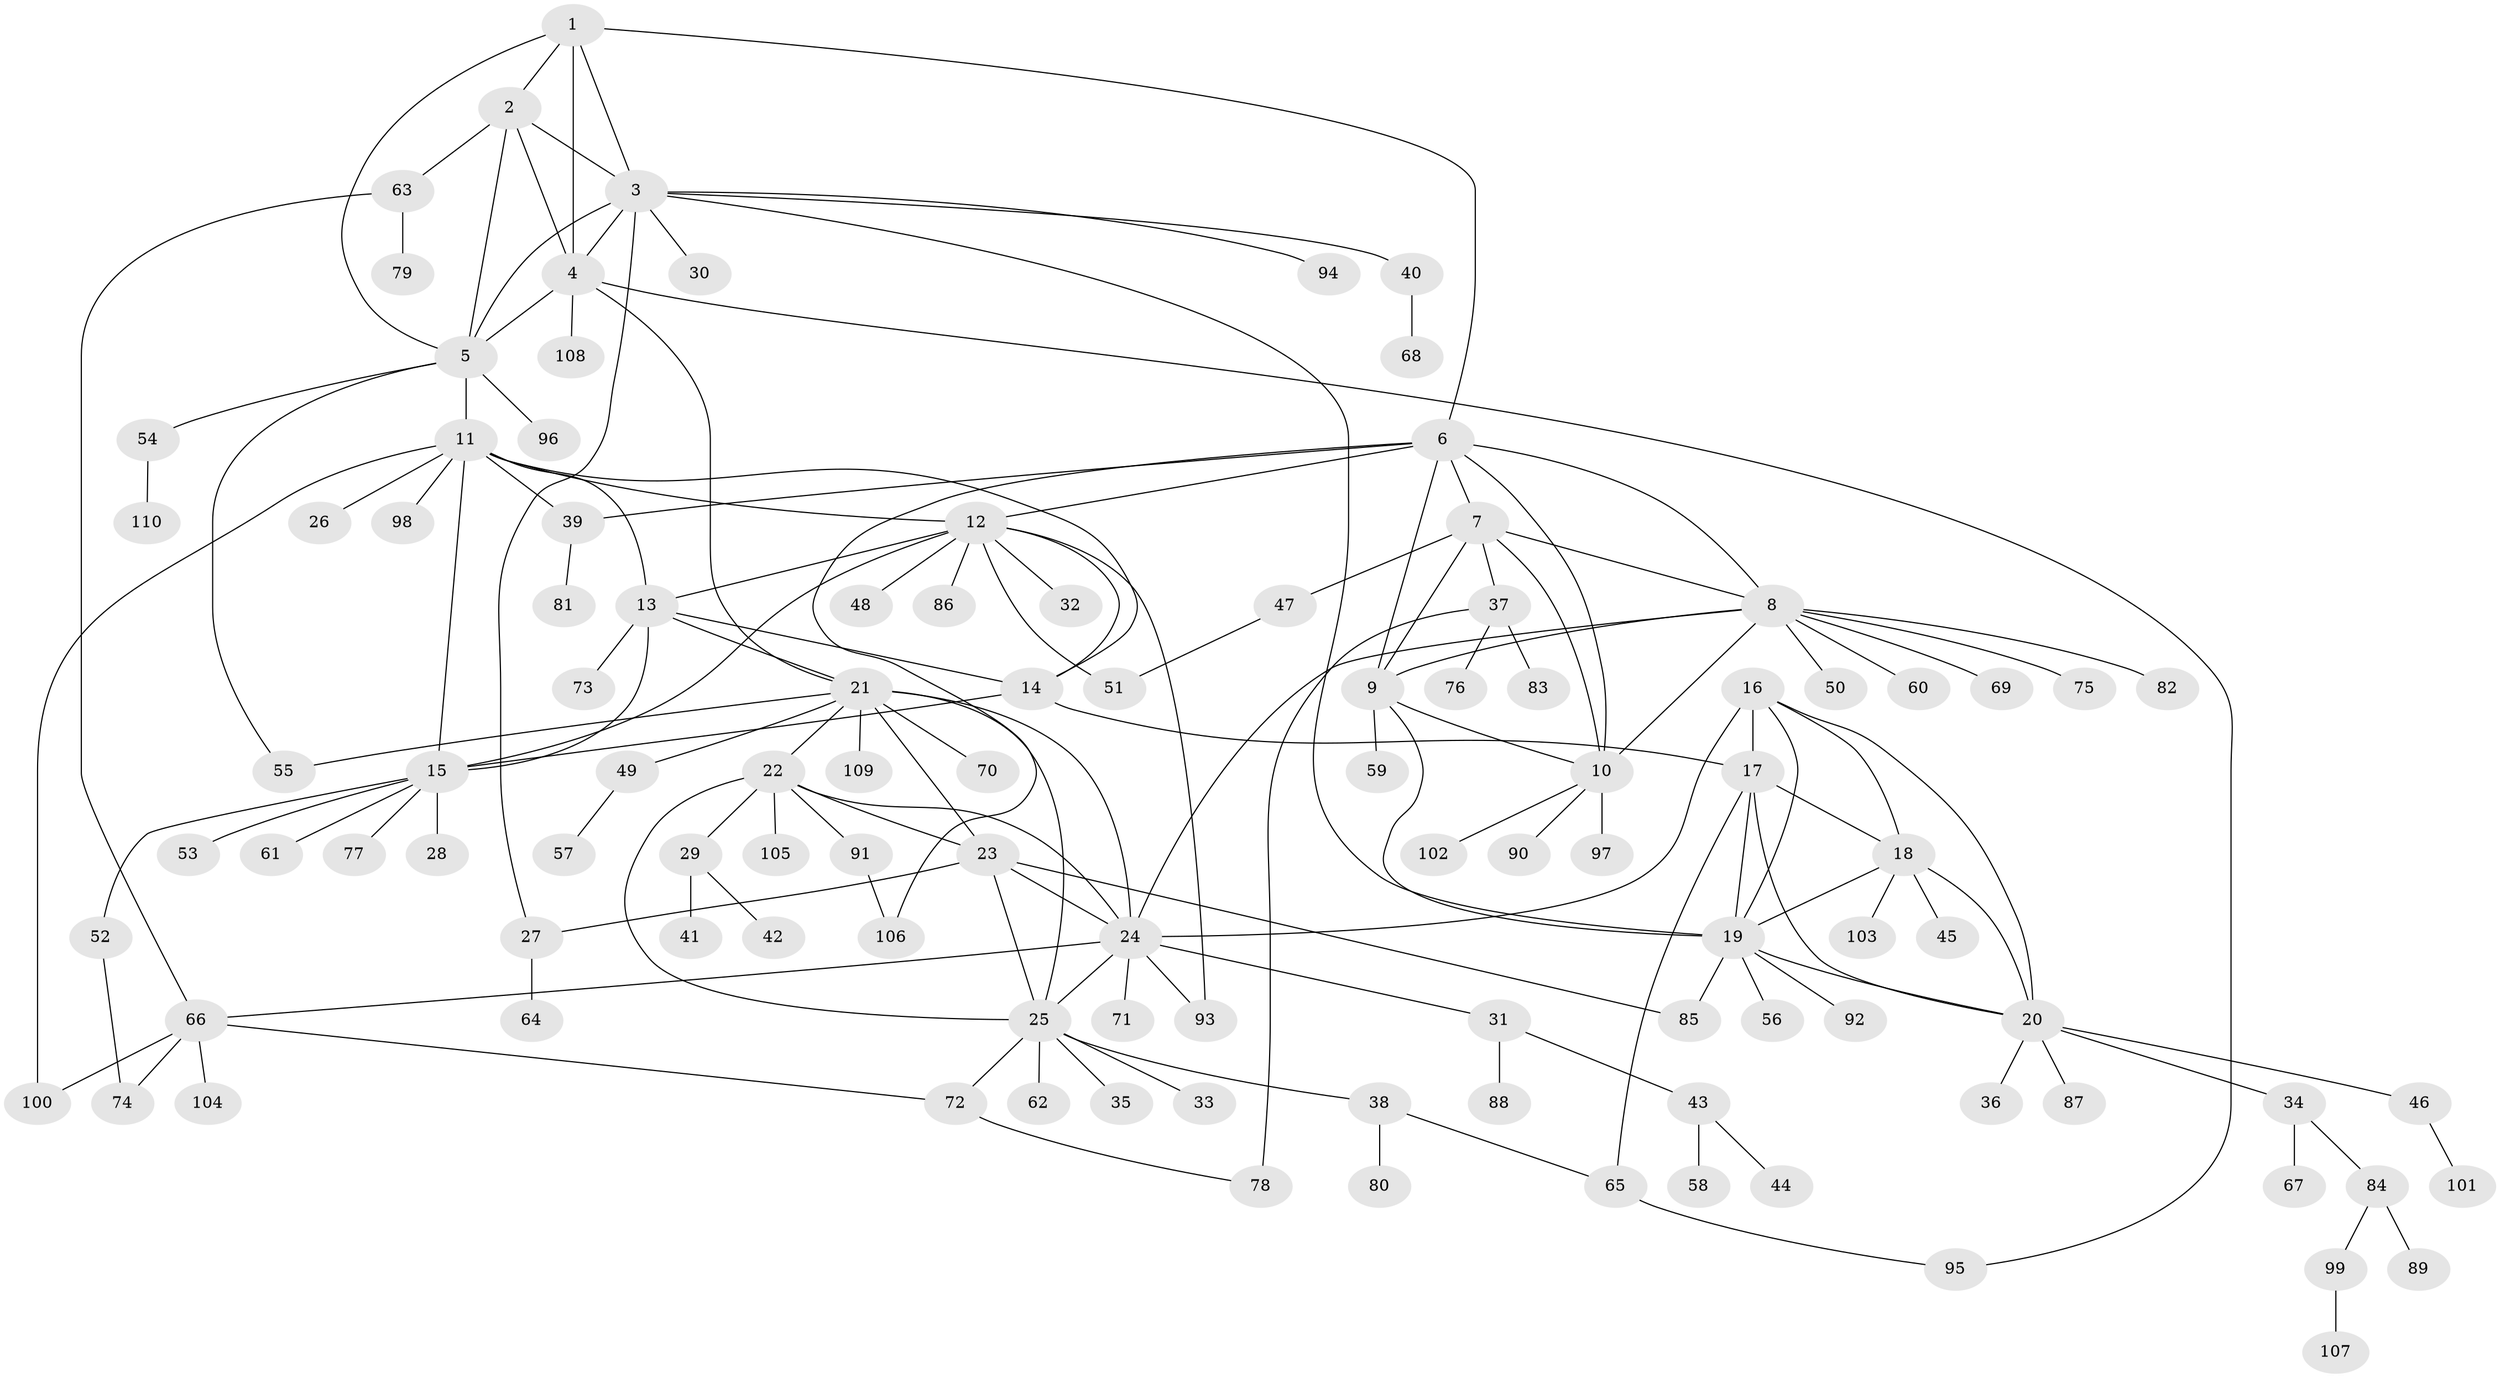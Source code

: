 // Generated by graph-tools (version 1.1) at 2025/26/03/09/25 03:26:34]
// undirected, 110 vertices, 159 edges
graph export_dot {
graph [start="1"]
  node [color=gray90,style=filled];
  1;
  2;
  3;
  4;
  5;
  6;
  7;
  8;
  9;
  10;
  11;
  12;
  13;
  14;
  15;
  16;
  17;
  18;
  19;
  20;
  21;
  22;
  23;
  24;
  25;
  26;
  27;
  28;
  29;
  30;
  31;
  32;
  33;
  34;
  35;
  36;
  37;
  38;
  39;
  40;
  41;
  42;
  43;
  44;
  45;
  46;
  47;
  48;
  49;
  50;
  51;
  52;
  53;
  54;
  55;
  56;
  57;
  58;
  59;
  60;
  61;
  62;
  63;
  64;
  65;
  66;
  67;
  68;
  69;
  70;
  71;
  72;
  73;
  74;
  75;
  76;
  77;
  78;
  79;
  80;
  81;
  82;
  83;
  84;
  85;
  86;
  87;
  88;
  89;
  90;
  91;
  92;
  93;
  94;
  95;
  96;
  97;
  98;
  99;
  100;
  101;
  102;
  103;
  104;
  105;
  106;
  107;
  108;
  109;
  110;
  1 -- 2;
  1 -- 3;
  1 -- 4;
  1 -- 5;
  1 -- 6;
  2 -- 3;
  2 -- 4;
  2 -- 5;
  2 -- 63;
  3 -- 4;
  3 -- 5;
  3 -- 19;
  3 -- 27;
  3 -- 30;
  3 -- 40;
  3 -- 94;
  4 -- 5;
  4 -- 21;
  4 -- 95;
  4 -- 108;
  5 -- 11;
  5 -- 54;
  5 -- 55;
  5 -- 96;
  6 -- 7;
  6 -- 8;
  6 -- 9;
  6 -- 10;
  6 -- 12;
  6 -- 39;
  6 -- 106;
  7 -- 8;
  7 -- 9;
  7 -- 10;
  7 -- 37;
  7 -- 47;
  8 -- 9;
  8 -- 10;
  8 -- 24;
  8 -- 50;
  8 -- 60;
  8 -- 69;
  8 -- 75;
  8 -- 82;
  9 -- 10;
  9 -- 19;
  9 -- 59;
  10 -- 90;
  10 -- 97;
  10 -- 102;
  11 -- 12;
  11 -- 13;
  11 -- 14;
  11 -- 15;
  11 -- 26;
  11 -- 39;
  11 -- 98;
  11 -- 100;
  12 -- 13;
  12 -- 14;
  12 -- 15;
  12 -- 32;
  12 -- 48;
  12 -- 51;
  12 -- 86;
  12 -- 93;
  13 -- 14;
  13 -- 15;
  13 -- 21;
  13 -- 73;
  14 -- 15;
  14 -- 17;
  15 -- 28;
  15 -- 52;
  15 -- 53;
  15 -- 61;
  15 -- 77;
  16 -- 17;
  16 -- 18;
  16 -- 19;
  16 -- 20;
  16 -- 24;
  17 -- 18;
  17 -- 19;
  17 -- 20;
  17 -- 65;
  18 -- 19;
  18 -- 20;
  18 -- 45;
  18 -- 103;
  19 -- 20;
  19 -- 56;
  19 -- 85;
  19 -- 92;
  20 -- 34;
  20 -- 36;
  20 -- 46;
  20 -- 87;
  21 -- 22;
  21 -- 23;
  21 -- 24;
  21 -- 25;
  21 -- 49;
  21 -- 55;
  21 -- 70;
  21 -- 109;
  22 -- 23;
  22 -- 24;
  22 -- 25;
  22 -- 29;
  22 -- 91;
  22 -- 105;
  23 -- 24;
  23 -- 25;
  23 -- 27;
  23 -- 85;
  24 -- 25;
  24 -- 31;
  24 -- 66;
  24 -- 71;
  24 -- 93;
  25 -- 33;
  25 -- 35;
  25 -- 38;
  25 -- 62;
  25 -- 72;
  27 -- 64;
  29 -- 41;
  29 -- 42;
  31 -- 43;
  31 -- 88;
  34 -- 67;
  34 -- 84;
  37 -- 76;
  37 -- 78;
  37 -- 83;
  38 -- 65;
  38 -- 80;
  39 -- 81;
  40 -- 68;
  43 -- 44;
  43 -- 58;
  46 -- 101;
  47 -- 51;
  49 -- 57;
  52 -- 74;
  54 -- 110;
  63 -- 66;
  63 -- 79;
  65 -- 95;
  66 -- 72;
  66 -- 74;
  66 -- 100;
  66 -- 104;
  72 -- 78;
  84 -- 89;
  84 -- 99;
  91 -- 106;
  99 -- 107;
}
